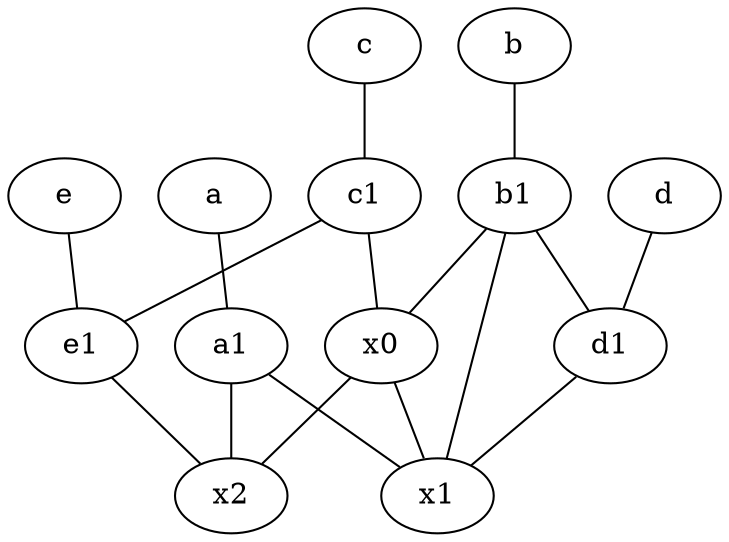 graph {
	node [labelfontsize=50]
	c1 [labelfontsize=50 pos="4.5,3!"]
	b [labelfontsize=50 pos="10,4!"]
	e1 [labelfontsize=50 pos="7,7!"]
	x1 [labelfontsize=50]
	b1 [labelfontsize=50 pos="9,4!"]
	x2 [labelfontsize=50]
	a [labelfontsize=50 pos="8,2!"]
	d [labelfontsize=50 pos="2,5!"]
	d1 [labelfontsize=50 pos="3,5!"]
	c [labelfontsize=50 pos="4.5,2!"]
	a1 [labelfontsize=50 pos="8,3!"]
	x0 [labelfontsize=50]
	e [labelfontsize=50 pos="7,9!"]
	a1 -- x2
	e -- e1
	c -- c1
	e1 -- x2
	d -- d1
	b1 -- d1
	a1 -- x1
	b -- b1
	d1 -- x1
	a -- a1
	b1 -- x0
	x0 -- x1
	c1 -- e1
	b1 -- x1
	x0 -- x2
	c1 -- x0
}
